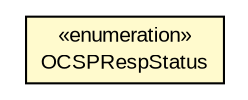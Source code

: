 #!/usr/local/bin/dot
#
# Class diagram 
# Generated by UMLGraph version R5_6-24-gf6e263 (http://www.umlgraph.org/)
#

digraph G {
	edge [fontname="arial",fontsize=10,labelfontname="arial",labelfontsize=10];
	node [fontname="arial",fontsize=10,shape=plaintext];
	nodesep=0.25;
	ranksep=0.5;
	// eu.europa.esig.dss.x509.ocsp.OCSPRespStatus
	c452777 [label=<<table title="eu.europa.esig.dss.x509.ocsp.OCSPRespStatus" border="0" cellborder="1" cellspacing="0" cellpadding="2" port="p" bgcolor="lemonChiffon" href="./OCSPRespStatus.html">
		<tr><td><table border="0" cellspacing="0" cellpadding="1">
<tr><td align="center" balign="center"> &#171;enumeration&#187; </td></tr>
<tr><td align="center" balign="center"> OCSPRespStatus </td></tr>
		</table></td></tr>
		</table>>, URL="./OCSPRespStatus.html", fontname="arial", fontcolor="black", fontsize=10.0];
}

